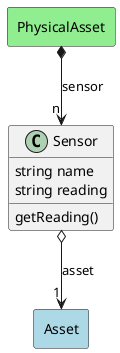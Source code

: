@startuml

class "Sensor" as Model {
 string name
 string reading

 getReading()
 
}

rectangle "Asset" as Asset #lightblue {
}

Model o--> "1" Asset : asset




    rectangle "PhysicalAsset" as PhysicalAsset #lightgreen {
    }
    
        PhysicalAsset   *--> "n" Model : "sensor"
    

@enduml
